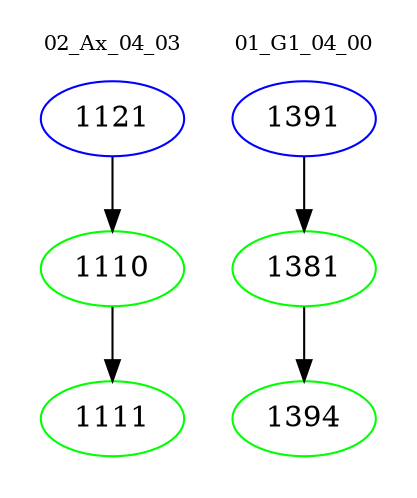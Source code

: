 digraph{
subgraph cluster_0 {
color = white
label = "02_Ax_04_03";
fontsize=10;
T0_1121 [label="1121", color="blue"]
T0_1121 -> T0_1110 [color="black"]
T0_1110 [label="1110", color="green"]
T0_1110 -> T0_1111 [color="black"]
T0_1111 [label="1111", color="green"]
}
subgraph cluster_1 {
color = white
label = "01_G1_04_00";
fontsize=10;
T1_1391 [label="1391", color="blue"]
T1_1391 -> T1_1381 [color="black"]
T1_1381 [label="1381", color="green"]
T1_1381 -> T1_1394 [color="black"]
T1_1394 [label="1394", color="green"]
}
}
